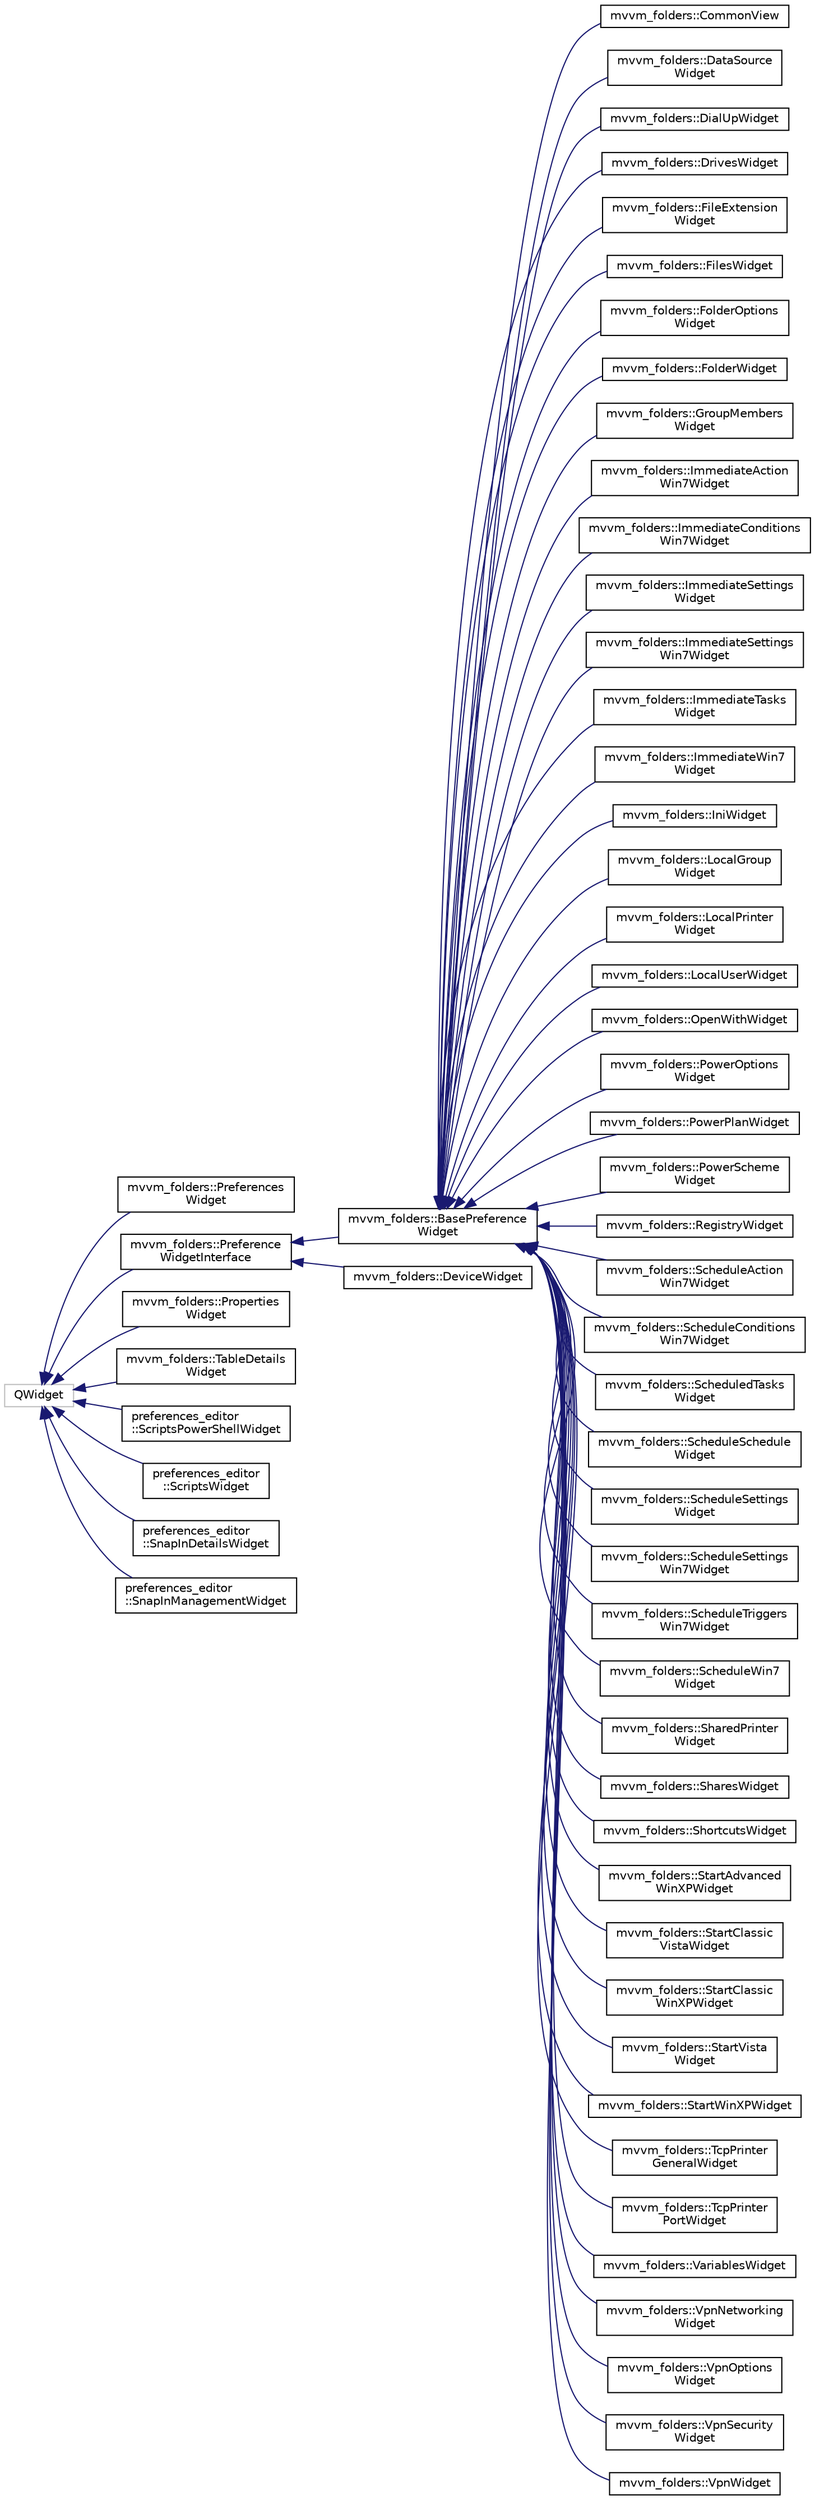 digraph "Graphical Class Hierarchy"
{
 // LATEX_PDF_SIZE
  edge [fontname="Helvetica",fontsize="10",labelfontname="Helvetica",labelfontsize="10"];
  node [fontname="Helvetica",fontsize="10",shape=record];
  rankdir="LR";
  Node96 [label="QWidget",height=0.2,width=0.4,color="grey75", fillcolor="white", style="filled",tooltip=" "];
  Node96 -> Node0 [dir="back",color="midnightblue",fontsize="10",style="solid",fontname="Helvetica"];
  Node0 [label="mvvm_folders::Preferences\lWidget",height=0.2,width=0.4,color="black", fillcolor="white", style="filled",URL="$classmvvm__folders_1_1_preferences_widget.html",tooltip=" "];
  Node96 -> Node98 [dir="back",color="midnightblue",fontsize="10",style="solid",fontname="Helvetica"];
  Node98 [label="mvvm_folders::Preference\lWidgetInterface",height=0.2,width=0.4,color="black", fillcolor="white", style="filled",URL="$classmvvm__folders_1_1_preference_widget_interface.html",tooltip=" "];
  Node98 -> Node99 [dir="back",color="midnightblue",fontsize="10",style="solid",fontname="Helvetica"];
  Node99 [label="mvvm_folders::BasePreference\lWidget",height=0.2,width=0.4,color="black", fillcolor="white", style="filled",URL="$classmvvm__folders_1_1_base_preference_widget.html",tooltip=" "];
  Node99 -> Node100 [dir="back",color="midnightblue",fontsize="10",style="solid",fontname="Helvetica"];
  Node100 [label="mvvm_folders::CommonView",height=0.2,width=0.4,color="black", fillcolor="white", style="filled",URL="$classmvvm__folders_1_1_common_view.html",tooltip=" "];
  Node99 -> Node101 [dir="back",color="midnightblue",fontsize="10",style="solid",fontname="Helvetica"];
  Node101 [label="mvvm_folders::DataSource\lWidget",height=0.2,width=0.4,color="black", fillcolor="white", style="filled",URL="$classmvvm__folders_1_1_data_source_widget.html",tooltip="Folder item representation for editor."];
  Node99 -> Node102 [dir="back",color="midnightblue",fontsize="10",style="solid",fontname="Helvetica"];
  Node102 [label="mvvm_folders::DialUpWidget",height=0.2,width=0.4,color="black", fillcolor="white", style="filled",URL="$classmvvm__folders_1_1_dial_up_widget.html",tooltip="Dial up widget."];
  Node99 -> Node103 [dir="back",color="midnightblue",fontsize="10",style="solid",fontname="Helvetica"];
  Node103 [label="mvvm_folders::DrivesWidget",height=0.2,width=0.4,color="black", fillcolor="white", style="filled",URL="$classmvvm__folders_1_1_drives_widget.html",tooltip="Folder item representation for editor."];
  Node99 -> Node104 [dir="back",color="midnightblue",fontsize="10",style="solid",fontname="Helvetica"];
  Node104 [label="mvvm_folders::FileExtension\lWidget",height=0.2,width=0.4,color="black", fillcolor="white", style="filled",URL="$classmvvm__folders_1_1_file_extension_widget.html",tooltip="FileExtension representation for editor."];
  Node99 -> Node105 [dir="back",color="midnightblue",fontsize="10",style="solid",fontname="Helvetica"];
  Node105 [label="mvvm_folders::FilesWidget",height=0.2,width=0.4,color="black", fillcolor="white", style="filled",URL="$classmvvm__folders_1_1_files_widget.html",tooltip="Folder item representation for editor."];
  Node99 -> Node106 [dir="back",color="midnightblue",fontsize="10",style="solid",fontname="Helvetica"];
  Node106 [label="mvvm_folders::FolderOptions\lWidget",height=0.2,width=0.4,color="black", fillcolor="white", style="filled",URL="$classmvvm__folders_1_1_folder_options_widget.html",tooltip="Folder item representation for editor."];
  Node99 -> Node107 [dir="back",color="midnightblue",fontsize="10",style="solid",fontname="Helvetica"];
  Node107 [label="mvvm_folders::FolderWidget",height=0.2,width=0.4,color="black", fillcolor="white", style="filled",URL="$classmvvm__folders_1_1_folder_widget.html",tooltip="Folder item representation for editor."];
  Node99 -> Node108 [dir="back",color="midnightblue",fontsize="10",style="solid",fontname="Helvetica"];
  Node108 [label="mvvm_folders::GroupMembers\lWidget",height=0.2,width=0.4,color="black", fillcolor="white", style="filled",URL="$classmvvm__folders_1_1_group_members_widget.html",tooltip="Folder item representation for editor."];
  Node99 -> Node109 [dir="back",color="midnightblue",fontsize="10",style="solid",fontname="Helvetica"];
  Node109 [label="mvvm_folders::ImmediateAction\lWin7Widget",height=0.2,width=0.4,color="black", fillcolor="white", style="filled",URL="$classmvvm__folders_1_1_immediate_action_win7_widget.html",tooltip="ImmediateActionWin7 representation for editor."];
  Node99 -> Node110 [dir="back",color="midnightblue",fontsize="10",style="solid",fontname="Helvetica"];
  Node110 [label="mvvm_folders::ImmediateConditions\lWin7Widget",height=0.2,width=0.4,color="black", fillcolor="white", style="filled",URL="$classmvvm__folders_1_1_immediate_conditions_win7_widget.html",tooltip="ImmediateConditionsWin7 representation for editor."];
  Node99 -> Node111 [dir="back",color="midnightblue",fontsize="10",style="solid",fontname="Helvetica"];
  Node111 [label="mvvm_folders::ImmediateSettings\lWidget",height=0.2,width=0.4,color="black", fillcolor="white", style="filled",URL="$classmvvm__folders_1_1_immediate_settings_widget.html",tooltip="ImmediateSettings representation for editor."];
  Node99 -> Node112 [dir="back",color="midnightblue",fontsize="10",style="solid",fontname="Helvetica"];
  Node112 [label="mvvm_folders::ImmediateSettings\lWin7Widget",height=0.2,width=0.4,color="black", fillcolor="white", style="filled",URL="$classmvvm__folders_1_1_immediate_settings_win7_widget.html",tooltip="ImmediateSettingsWin7 representation for editor."];
  Node99 -> Node113 [dir="back",color="midnightblue",fontsize="10",style="solid",fontname="Helvetica"];
  Node113 [label="mvvm_folders::ImmediateTasks\lWidget",height=0.2,width=0.4,color="black", fillcolor="white", style="filled",URL="$classmvvm__folders_1_1_immediate_tasks_widget.html",tooltip="ImmediateTasks representation for editor."];
  Node99 -> Node114 [dir="back",color="midnightblue",fontsize="10",style="solid",fontname="Helvetica"];
  Node114 [label="mvvm_folders::ImmediateWin7\lWidget",height=0.2,width=0.4,color="black", fillcolor="white", style="filled",URL="$classmvvm__folders_1_1_immediate_win7_widget.html",tooltip="ImmediateWin7 representation for editor."];
  Node99 -> Node115 [dir="back",color="midnightblue",fontsize="10",style="solid",fontname="Helvetica"];
  Node115 [label="mvvm_folders::IniWidget",height=0.2,width=0.4,color="black", fillcolor="white", style="filled",URL="$classmvvm__folders_1_1_ini_widget.html",tooltip="Folder item representation for editor."];
  Node99 -> Node116 [dir="back",color="midnightblue",fontsize="10",style="solid",fontname="Helvetica"];
  Node116 [label="mvvm_folders::LocalGroup\lWidget",height=0.2,width=0.4,color="black", fillcolor="white", style="filled",URL="$classmvvm__folders_1_1_local_group_widget.html",tooltip="Folder item representation for editor."];
  Node99 -> Node117 [dir="back",color="midnightblue",fontsize="10",style="solid",fontname="Helvetica"];
  Node117 [label="mvvm_folders::LocalPrinter\lWidget",height=0.2,width=0.4,color="black", fillcolor="white", style="filled",URL="$classmvvm__folders_1_1_local_printer_widget.html",tooltip="LocalPrinter representation for editor."];
  Node99 -> Node118 [dir="back",color="midnightblue",fontsize="10",style="solid",fontname="Helvetica"];
  Node118 [label="mvvm_folders::LocalUserWidget",height=0.2,width=0.4,color="black", fillcolor="white", style="filled",URL="$classmvvm__folders_1_1_local_user_widget.html",tooltip="Folder item representation for editor."];
  Node99 -> Node119 [dir="back",color="midnightblue",fontsize="10",style="solid",fontname="Helvetica"];
  Node119 [label="mvvm_folders::OpenWithWidget",height=0.2,width=0.4,color="black", fillcolor="white", style="filled",URL="$classmvvm__folders_1_1_open_with_widget.html",tooltip="Folder item representation for editor."];
  Node99 -> Node120 [dir="back",color="midnightblue",fontsize="10",style="solid",fontname="Helvetica"];
  Node120 [label="mvvm_folders::PowerOptions\lWidget",height=0.2,width=0.4,color="black", fillcolor="white", style="filled",URL="$classmvvm__folders_1_1_power_options_widget.html",tooltip="Folder item representation for editor."];
  Node99 -> Node121 [dir="back",color="midnightblue",fontsize="10",style="solid",fontname="Helvetica"];
  Node121 [label="mvvm_folders::PowerPlanWidget",height=0.2,width=0.4,color="black", fillcolor="white", style="filled",URL="$classmvvm__folders_1_1_power_plan_widget.html",tooltip="Folder item representation for editor."];
  Node99 -> Node122 [dir="back",color="midnightblue",fontsize="10",style="solid",fontname="Helvetica"];
  Node122 [label="mvvm_folders::PowerScheme\lWidget",height=0.2,width=0.4,color="black", fillcolor="white", style="filled",URL="$classmvvm__folders_1_1_power_scheme_widget.html",tooltip="Folder item representation for editor."];
  Node99 -> Node123 [dir="back",color="midnightblue",fontsize="10",style="solid",fontname="Helvetica"];
  Node123 [label="mvvm_folders::RegistryWidget",height=0.2,width=0.4,color="black", fillcolor="white", style="filled",URL="$classmvvm__folders_1_1_registry_widget.html",tooltip="Folder item representation for editor."];
  Node99 -> Node124 [dir="back",color="midnightblue",fontsize="10",style="solid",fontname="Helvetica"];
  Node124 [label="mvvm_folders::ScheduleAction\lWin7Widget",height=0.2,width=0.4,color="black", fillcolor="white", style="filled",URL="$classmvvm__folders_1_1_schedule_action_win7_widget.html",tooltip="ScheduleActionWin7 representation for editor."];
  Node99 -> Node125 [dir="back",color="midnightblue",fontsize="10",style="solid",fontname="Helvetica"];
  Node125 [label="mvvm_folders::ScheduleConditions\lWin7Widget",height=0.2,width=0.4,color="black", fillcolor="white", style="filled",URL="$classmvvm__folders_1_1_schedule_conditions_win7_widget.html",tooltip="ScheduleConditionsWin7 representation for editor."];
  Node99 -> Node126 [dir="back",color="midnightblue",fontsize="10",style="solid",fontname="Helvetica"];
  Node126 [label="mvvm_folders::ScheduledTasks\lWidget",height=0.2,width=0.4,color="black", fillcolor="white", style="filled",URL="$classmvvm__folders_1_1_scheduled_tasks_widget.html",tooltip="ScheduledTasks representation for editor."];
  Node99 -> Node127 [dir="back",color="midnightblue",fontsize="10",style="solid",fontname="Helvetica"];
  Node127 [label="mvvm_folders::ScheduleSchedule\lWidget",height=0.2,width=0.4,color="black", fillcolor="white", style="filled",URL="$classmvvm__folders_1_1_schedule_schedule_widget.html",tooltip="ScheduleSchedule representation for editor."];
  Node99 -> Node128 [dir="back",color="midnightblue",fontsize="10",style="solid",fontname="Helvetica"];
  Node128 [label="mvvm_folders::ScheduleSettings\lWidget",height=0.2,width=0.4,color="black", fillcolor="white", style="filled",URL="$classmvvm__folders_1_1_schedule_settings_widget.html",tooltip="ScheduleSettings representation for editor."];
  Node99 -> Node129 [dir="back",color="midnightblue",fontsize="10",style="solid",fontname="Helvetica"];
  Node129 [label="mvvm_folders::ScheduleSettings\lWin7Widget",height=0.2,width=0.4,color="black", fillcolor="white", style="filled",URL="$classmvvm__folders_1_1_schedule_settings_win7_widget.html",tooltip="ScheduleSettingsWin7 representation for editor."];
  Node99 -> Node130 [dir="back",color="midnightblue",fontsize="10",style="solid",fontname="Helvetica"];
  Node130 [label="mvvm_folders::ScheduleTriggers\lWin7Widget",height=0.2,width=0.4,color="black", fillcolor="white", style="filled",URL="$classmvvm__folders_1_1_schedule_triggers_win7_widget.html",tooltip="ScheduleTriggersWin7 representation for editor."];
  Node99 -> Node131 [dir="back",color="midnightblue",fontsize="10",style="solid",fontname="Helvetica"];
  Node131 [label="mvvm_folders::ScheduleWin7\lWidget",height=0.2,width=0.4,color="black", fillcolor="white", style="filled",URL="$classmvvm__folders_1_1_schedule_win7_widget.html",tooltip="ScheduleWin7 representation for editor."];
  Node99 -> Node132 [dir="back",color="midnightblue",fontsize="10",style="solid",fontname="Helvetica"];
  Node132 [label="mvvm_folders::SharedPrinter\lWidget",height=0.2,width=0.4,color="black", fillcolor="white", style="filled",URL="$classmvvm__folders_1_1_shared_printer_widget.html",tooltip="Folder item representation for editor."];
  Node99 -> Node133 [dir="back",color="midnightblue",fontsize="10",style="solid",fontname="Helvetica"];
  Node133 [label="mvvm_folders::SharesWidget",height=0.2,width=0.4,color="black", fillcolor="white", style="filled",URL="$classmvvm__folders_1_1_shares_widget.html",tooltip="Folder item representation for editor."];
  Node99 -> Node134 [dir="back",color="midnightblue",fontsize="10",style="solid",fontname="Helvetica"];
  Node134 [label="mvvm_folders::ShortcutsWidget",height=0.2,width=0.4,color="black", fillcolor="white", style="filled",URL="$classmvvm__folders_1_1_shortcuts_widget.html",tooltip="Folder item representation for editor."];
  Node99 -> Node135 [dir="back",color="midnightblue",fontsize="10",style="solid",fontname="Helvetica"];
  Node135 [label="mvvm_folders::StartAdvanced\lWinXPWidget",height=0.2,width=0.4,color="black", fillcolor="white", style="filled",URL="$classmvvm__folders_1_1_start_advanced_win_x_p_widget.html",tooltip="StartAdvancedWinXp representation for editor."];
  Node99 -> Node136 [dir="back",color="midnightblue",fontsize="10",style="solid",fontname="Helvetica"];
  Node136 [label="mvvm_folders::StartClassic\lVistaWidget",height=0.2,width=0.4,color="black", fillcolor="white", style="filled",URL="$classmvvm__folders_1_1_start_classic_vista_widget.html",tooltip="StartClassicVista representation for editor."];
  Node99 -> Node137 [dir="back",color="midnightblue",fontsize="10",style="solid",fontname="Helvetica"];
  Node137 [label="mvvm_folders::StartClassic\lWinXPWidget",height=0.2,width=0.4,color="black", fillcolor="white", style="filled",URL="$classmvvm__folders_1_1_start_classic_win_x_p_widget.html",tooltip="StartClassicWinXp representation for editor."];
  Node99 -> Node138 [dir="back",color="midnightblue",fontsize="10",style="solid",fontname="Helvetica"];
  Node138 [label="mvvm_folders::StartVista\lWidget",height=0.2,width=0.4,color="black", fillcolor="white", style="filled",URL="$classmvvm__folders_1_1_start_vista_widget.html",tooltip="StartVista representation for editor."];
  Node99 -> Node139 [dir="back",color="midnightblue",fontsize="10",style="solid",fontname="Helvetica"];
  Node139 [label="mvvm_folders::StartWinXPWidget",height=0.2,width=0.4,color="black", fillcolor="white", style="filled",URL="$classmvvm__folders_1_1_start_win_x_p_widget.html",tooltip="StartWinXp representation for editor."];
  Node99 -> Node140 [dir="back",color="midnightblue",fontsize="10",style="solid",fontname="Helvetica"];
  Node140 [label="mvvm_folders::TcpPrinter\lGeneralWidget",height=0.2,width=0.4,color="black", fillcolor="white", style="filled",URL="$classmvvm__folders_1_1_tcp_printer_general_widget.html",tooltip="Folder item representation for editor."];
  Node99 -> Node141 [dir="back",color="midnightblue",fontsize="10",style="solid",fontname="Helvetica"];
  Node141 [label="mvvm_folders::TcpPrinter\lPortWidget",height=0.2,width=0.4,color="black", fillcolor="white", style="filled",URL="$classmvvm__folders_1_1_tcp_printer_port_widget.html",tooltip="Tcp printer port widget for editor."];
  Node99 -> Node142 [dir="back",color="midnightblue",fontsize="10",style="solid",fontname="Helvetica"];
  Node142 [label="mvvm_folders::VariablesWidget",height=0.2,width=0.4,color="black", fillcolor="white", style="filled",URL="$classmvvm__folders_1_1_variables_widget.html",tooltip="Folder item representation for editor."];
  Node99 -> Node143 [dir="back",color="midnightblue",fontsize="10",style="solid",fontname="Helvetica"];
  Node143 [label="mvvm_folders::VpnNetworking\lWidget",height=0.2,width=0.4,color="black", fillcolor="white", style="filled",URL="$classmvvm__folders_1_1_vpn_networking_widget.html",tooltip="Vpn networking widget."];
  Node99 -> Node144 [dir="back",color="midnightblue",fontsize="10",style="solid",fontname="Helvetica"];
  Node144 [label="mvvm_folders::VpnOptions\lWidget",height=0.2,width=0.4,color="black", fillcolor="white", style="filled",URL="$classmvvm__folders_1_1_vpn_options_widget.html",tooltip="Vpn options widget."];
  Node99 -> Node145 [dir="back",color="midnightblue",fontsize="10",style="solid",fontname="Helvetica"];
  Node145 [label="mvvm_folders::VpnSecurity\lWidget",height=0.2,width=0.4,color="black", fillcolor="white", style="filled",URL="$classmvvm__folders_1_1_vpn_security_widget.html",tooltip="Vpn security widget for editor."];
  Node99 -> Node146 [dir="back",color="midnightblue",fontsize="10",style="solid",fontname="Helvetica"];
  Node146 [label="mvvm_folders::VpnWidget",height=0.2,width=0.4,color="black", fillcolor="white", style="filled",URL="$classmvvm__folders_1_1_vpn_widget.html",tooltip="Vpn widget for editor."];
  Node98 -> Node147 [dir="back",color="midnightblue",fontsize="10",style="solid",fontname="Helvetica"];
  Node147 [label="mvvm_folders::DeviceWidget",height=0.2,width=0.4,color="black", fillcolor="white", style="filled",URL="$classmvvm__folders_1_1_device_widget.html",tooltip="Device item representation for editor."];
  Node96 -> Node148 [dir="back",color="midnightblue",fontsize="10",style="solid",fontname="Helvetica"];
  Node148 [label="mvvm_folders::Properties\lWidget",height=0.2,width=0.4,color="black", fillcolor="white", style="filled",URL="$classmvvm__folders_1_1_properties_widget.html",tooltip=" "];
  Node96 -> Node149 [dir="back",color="midnightblue",fontsize="10",style="solid",fontname="Helvetica"];
  Node149 [label="mvvm_folders::TableDetails\lWidget",height=0.2,width=0.4,color="black", fillcolor="white", style="filled",URL="$classmvvm__folders_1_1_table_details_widget.html",tooltip=" "];
  Node96 -> Node150 [dir="back",color="midnightblue",fontsize="10",style="solid",fontname="Helvetica"];
  Node150 [label="preferences_editor\l::ScriptsPowerShellWidget",height=0.2,width=0.4,color="black", fillcolor="white", style="filled",URL="$classpreferences__editor_1_1_scripts_power_shell_widget.html",tooltip=" "];
  Node96 -> Node151 [dir="back",color="midnightblue",fontsize="10",style="solid",fontname="Helvetica"];
  Node151 [label="preferences_editor\l::ScriptsWidget",height=0.2,width=0.4,color="black", fillcolor="white", style="filled",URL="$classpreferences__editor_1_1_scripts_widget.html",tooltip=" "];
  Node96 -> Node152 [dir="back",color="midnightblue",fontsize="10",style="solid",fontname="Helvetica"];
  Node152 [label="preferences_editor\l::SnapInDetailsWidget",height=0.2,width=0.4,color="black", fillcolor="white", style="filled",URL="$classpreferences__editor_1_1_snap_in_details_widget.html",tooltip="class SnapInDetailsWidget Shows properties of a snap-in. Provides information on snap-in name,..."];
  Node96 -> Node153 [dir="back",color="midnightblue",fontsize="10",style="solid",fontname="Helvetica"];
  Node153 [label="preferences_editor\l::SnapInManagementWidget",height=0.2,width=0.4,color="black", fillcolor="white", style="filled",URL="$classpreferences__editor_1_1_snap_in_management_widget.html",tooltip="The SnapInManagementWidget class Shows tree of available snap-ins. Enables and disables snap-ins."];
}
